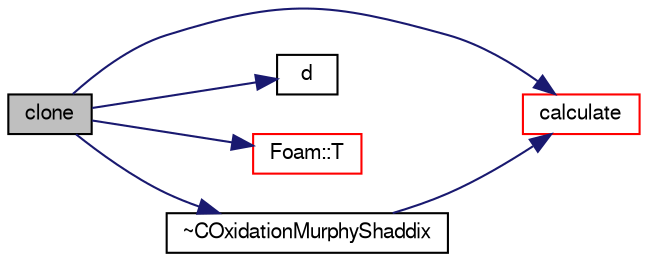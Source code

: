 digraph "clone"
{
  bgcolor="transparent";
  edge [fontname="FreeSans",fontsize="10",labelfontname="FreeSans",labelfontsize="10"];
  node [fontname="FreeSans",fontsize="10",shape=record];
  rankdir="LR";
  Node99 [label="clone",height=0.2,width=0.4,color="black", fillcolor="grey75", style="filled", fontcolor="black"];
  Node99 -> Node100 [color="midnightblue",fontsize="10",style="solid",fontname="FreeSans"];
  Node100 [label="calculate",height=0.2,width=0.4,color="red",URL="$a23634.html#ab36dcb98739391d3c7b2a2e2a4f44be8",tooltip="Update surface reactions. "];
  Node99 -> Node188 [color="midnightblue",fontsize="10",style="solid",fontname="FreeSans"];
  Node188 [label="d",height=0.2,width=0.4,color="black",URL="$a38951.html#aa182a9055736468dd160f12649a01fd1"];
  Node99 -> Node178 [color="midnightblue",fontsize="10",style="solid",fontname="FreeSans"];
  Node178 [label="Foam::T",height=0.2,width=0.4,color="red",URL="$a21124.html#ae57fda0abb14bb0944947c463c6e09d4"];
  Node99 -> Node189 [color="midnightblue",fontsize="10",style="solid",fontname="FreeSans"];
  Node189 [label="~COxidationMurphyShaddix",height=0.2,width=0.4,color="black",URL="$a23634.html#a81dbc5df747b5768b741c7d1fb63f46f",tooltip="Destructor. "];
  Node189 -> Node100 [color="midnightblue",fontsize="10",style="solid",fontname="FreeSans"];
}
